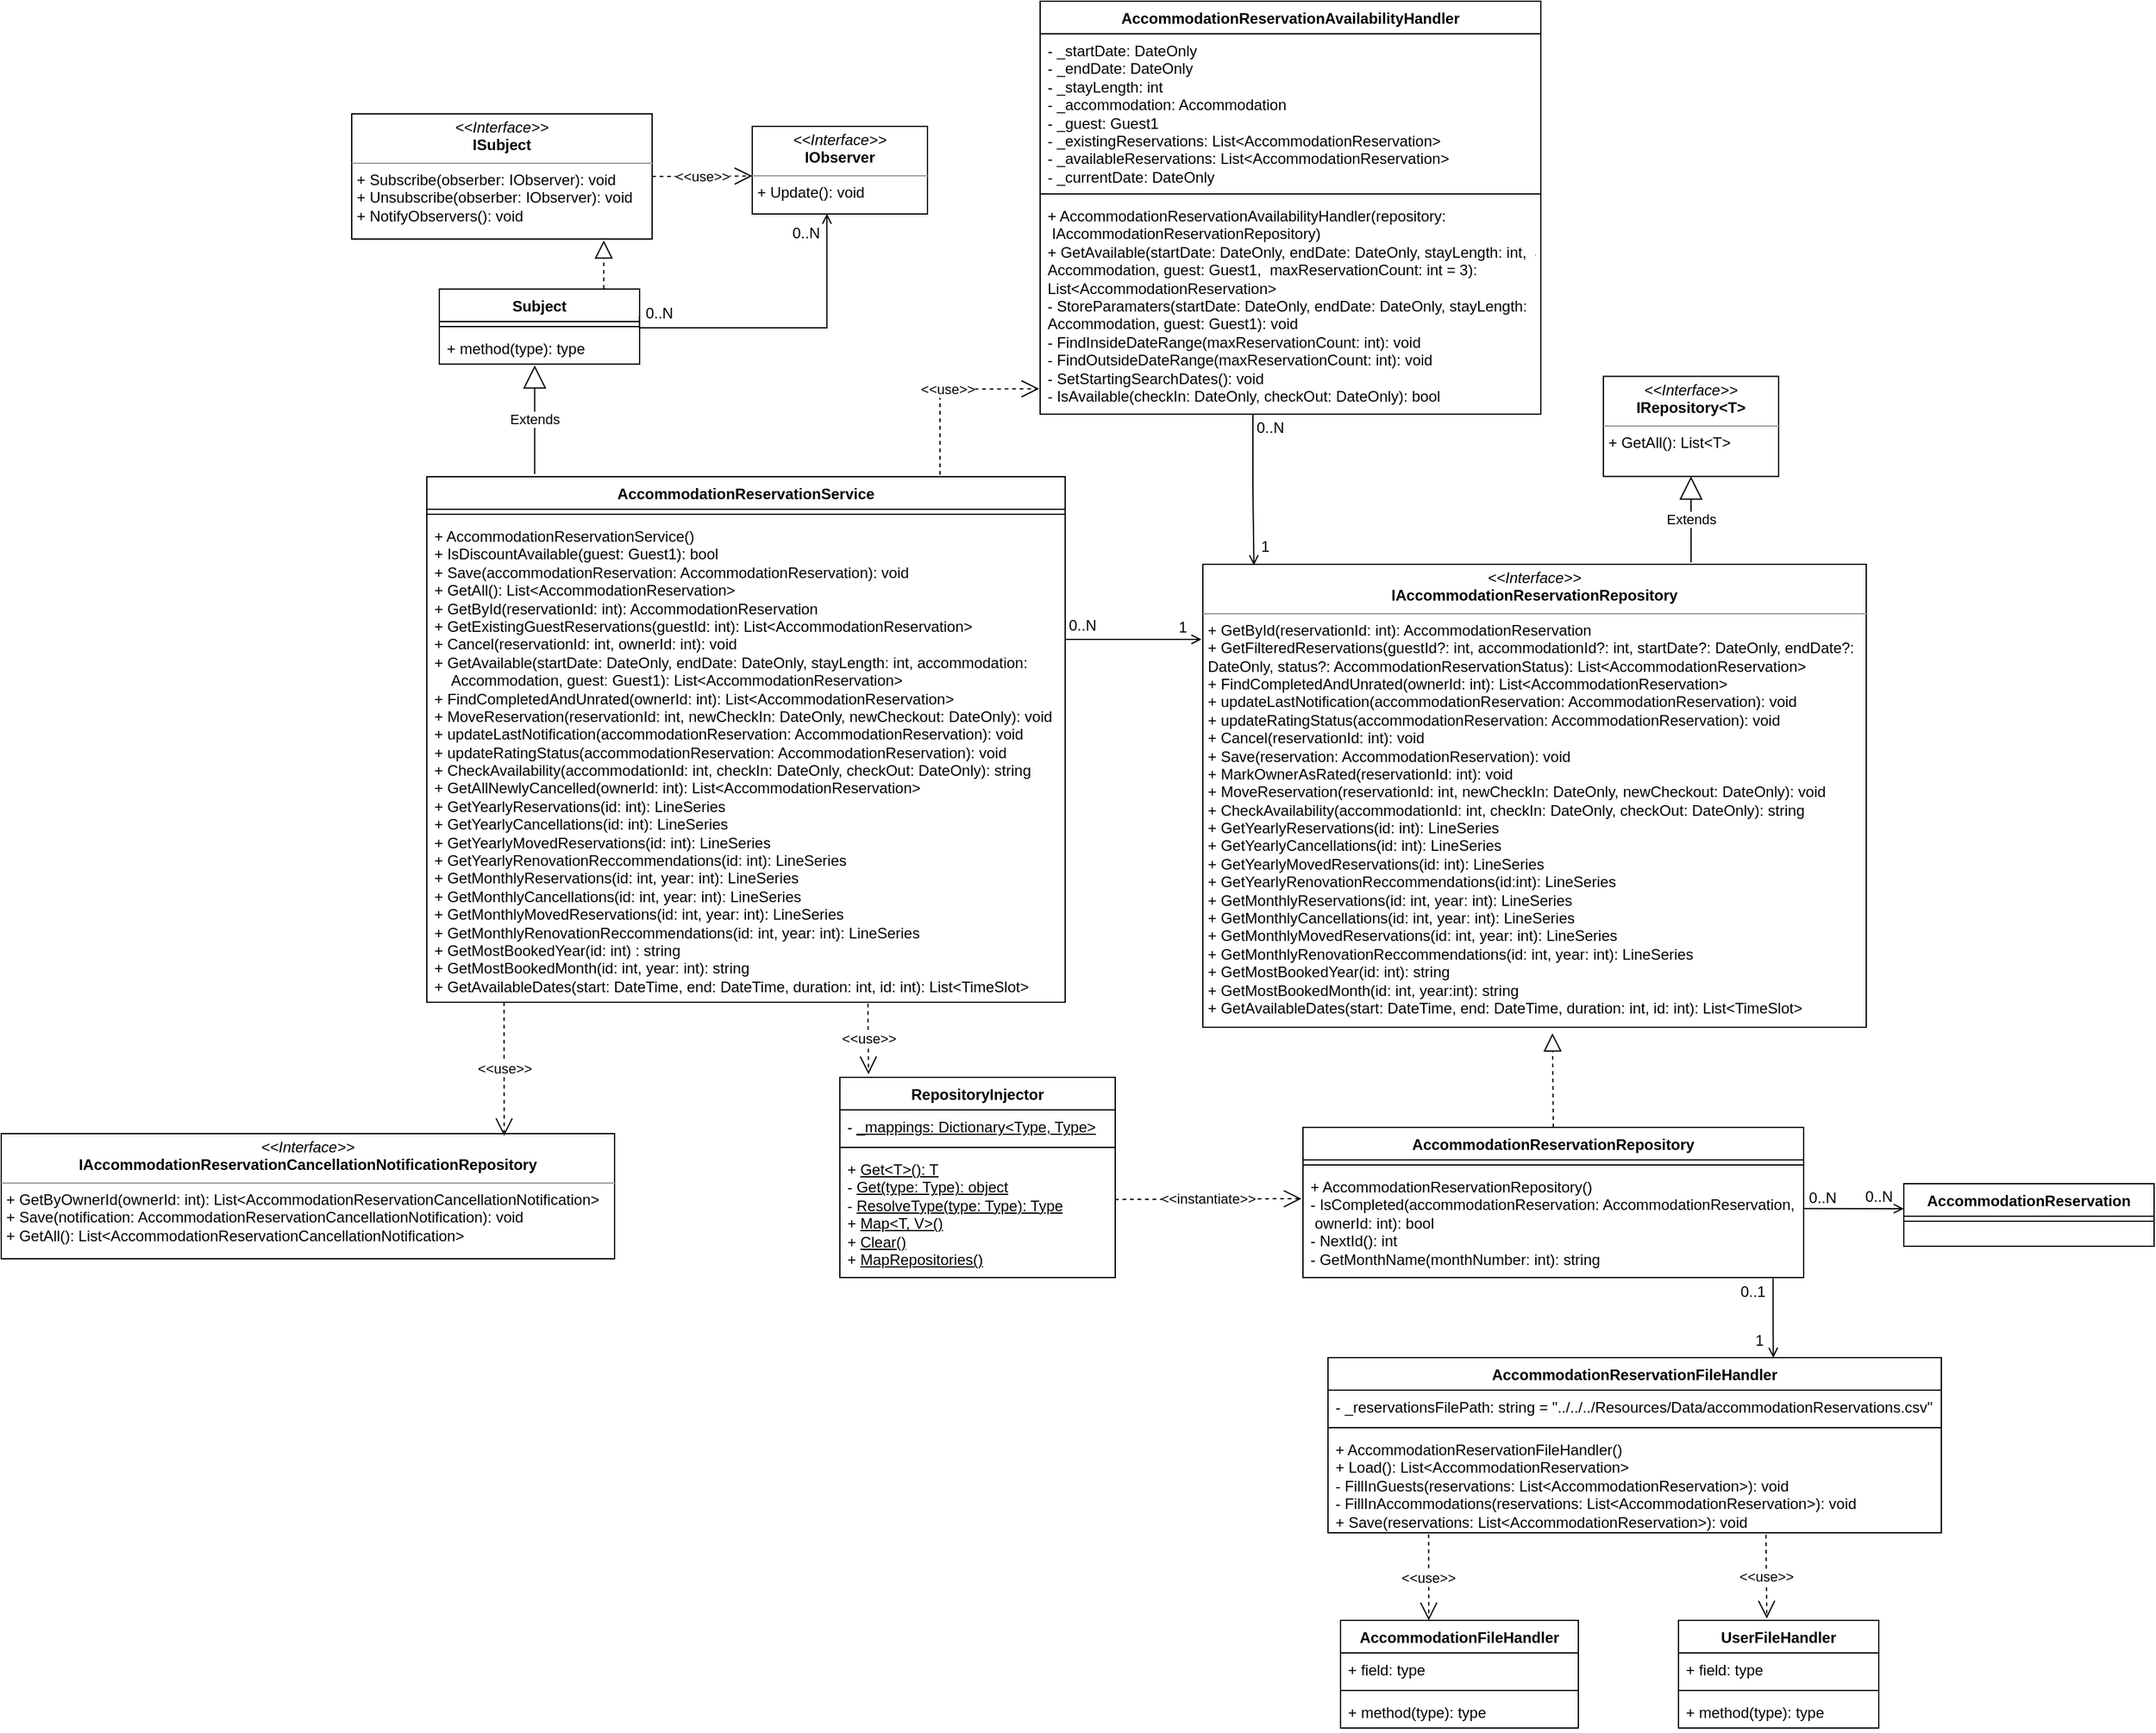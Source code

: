 <mxfile version="21.3.2" type="device">
  <diagram name="Page-1" id="WtjexwbJ-6Zt5-KBFWS_">
    <mxGraphModel dx="2515" dy="2575" grid="1" gridSize="10" guides="1" tooltips="1" connect="1" arrows="1" fold="1" page="1" pageScale="1" pageWidth="850" pageHeight="1100" math="0" shadow="0">
      <root>
        <mxCell id="0" />
        <mxCell id="1" parent="0" />
        <mxCell id="V21uW_wbHTpf_jYfz9tR-4" value="AccommodationReservationFileHandler" style="swimlane;fontStyle=1;align=center;verticalAlign=top;childLayout=stackLayout;horizontal=1;startSize=26;horizontalStack=0;resizeParent=1;resizeParentMax=0;resizeLast=0;collapsible=1;marginBottom=0;whiteSpace=wrap;html=1;" vertex="1" parent="1">
          <mxGeometry x="500" y="244" width="490" height="140" as="geometry" />
        </mxCell>
        <mxCell id="V21uW_wbHTpf_jYfz9tR-5" value="- _reservationsFilePath: string&amp;nbsp;= &quot;../../../Resources/Data/accommodationReservations.csv&quot;" style="text;strokeColor=none;fillColor=none;align=left;verticalAlign=top;spacingLeft=4;spacingRight=4;overflow=hidden;rotatable=0;points=[[0,0.5],[1,0.5]];portConstraint=eastwest;whiteSpace=wrap;html=1;" vertex="1" parent="V21uW_wbHTpf_jYfz9tR-4">
          <mxGeometry y="26" width="490" height="26" as="geometry" />
        </mxCell>
        <mxCell id="V21uW_wbHTpf_jYfz9tR-6" value="" style="line;strokeWidth=1;fillColor=none;align=left;verticalAlign=middle;spacingTop=-1;spacingLeft=3;spacingRight=3;rotatable=0;labelPosition=right;points=[];portConstraint=eastwest;strokeColor=inherit;" vertex="1" parent="V21uW_wbHTpf_jYfz9tR-4">
          <mxGeometry y="52" width="490" height="8" as="geometry" />
        </mxCell>
        <mxCell id="V21uW_wbHTpf_jYfz9tR-7" value="&lt;div&gt;+ AccommodationReservationFileHandler()&lt;/div&gt;&lt;div&gt;+ Load(): List&amp;lt;AccommodationReservation&amp;gt;&lt;/div&gt;&lt;div&gt;- FillInGuests(reservations: List&amp;lt;AccommodationReservation&amp;gt;): void&lt;/div&gt;&lt;div&gt;- FillInAccommodations(reservations: List&amp;lt;AccommodationReservation&amp;gt;): void&lt;/div&gt;&lt;div&gt;+ Save(reservations: List&amp;lt;AccommodationReservation&amp;gt;): void&lt;/div&gt;" style="text;strokeColor=none;fillColor=none;align=left;verticalAlign=top;spacingLeft=4;spacingRight=4;overflow=hidden;rotatable=0;points=[[0,0.5],[1,0.5]];portConstraint=eastwest;whiteSpace=wrap;html=1;" vertex="1" parent="V21uW_wbHTpf_jYfz9tR-4">
          <mxGeometry y="60" width="490" height="80" as="geometry" />
        </mxCell>
        <mxCell id="V21uW_wbHTpf_jYfz9tR-8" value="&lt;p style=&quot;margin:0px;margin-top:4px;text-align:center;&quot;&gt;&lt;i&gt;&amp;lt;&amp;lt;Interface&amp;gt;&amp;gt;&lt;/i&gt;&lt;br&gt;&lt;/p&gt;&lt;div style=&quot;text-align: center;&quot;&gt;&lt;b&gt;IAccommodationReservationCancellationNotificationRepository&lt;/b&gt;&lt;/div&gt;&lt;hr size=&quot;1&quot;&gt;&lt;p style=&quot;margin:0px;margin-left:4px;&quot;&gt;+ GetByOwnerId(ownerId: int): List&amp;lt;AccommodationReservationCancellationNotification&amp;gt;&lt;/p&gt;&lt;p style=&quot;margin:0px;margin-left:4px;&quot;&gt;+ Save(notification: AccommodationReservationCancellationNotification): void&lt;/p&gt;&lt;p style=&quot;margin:0px;margin-left:4px;&quot;&gt;+ GetAll(): List&amp;lt;AccommodationReservationCancellationNotification&amp;gt;&lt;/p&gt;" style="verticalAlign=top;align=left;overflow=fill;fontSize=12;fontFamily=Helvetica;html=1;whiteSpace=wrap;" vertex="1" parent="1">
          <mxGeometry x="-560" y="65" width="490" height="100" as="geometry" />
        </mxCell>
        <mxCell id="V21uW_wbHTpf_jYfz9tR-20" value="&lt;p style=&quot;margin:0px;margin-top:4px;text-align:center;&quot;&gt;&lt;i&gt;&amp;lt;&amp;lt;Interface&amp;gt;&amp;gt;&lt;/i&gt;&lt;br&gt;&lt;b&gt;IAccommodationReservationRepository&lt;/b&gt;&lt;/p&gt;&lt;hr size=&quot;1&quot;&gt;&lt;p style=&quot;margin:0px;margin-left:4px;&quot;&gt;+ GetById(reservationId: int): AccommodationReservation&lt;/p&gt;&lt;p style=&quot;margin:0px;margin-left:4px;&quot;&gt;+ GetFilteredReservations(guestId?: int, accommodationId?: int, &lt;span style=&quot;&quot;&gt; &lt;/span&gt;startDate?: DateOnly,&amp;nbsp;&lt;span style=&quot;background-color: initial;&quot;&gt;endDate?: &lt;span style=&quot;&quot;&gt; &lt;/span&gt;DateOnly, status?: AccommodationReservationStatus): List&amp;lt;AccommodationReservation&amp;gt;&lt;/span&gt;&lt;/p&gt;&lt;p style=&quot;margin:0px;margin-left:4px;&quot;&gt;+ FindCompletedAndUnrated(ownerId: int): List&amp;lt;AccommodationReservation&amp;gt;&lt;/p&gt;&lt;p style=&quot;margin:0px;margin-left:4px;&quot;&gt;+ updateLastNotification(accommodationReservation: AccommodationReservation): void&lt;/p&gt;&lt;p style=&quot;margin:0px;margin-left:4px;&quot;&gt;+ updateRatingStatus(accommodationReservation: AccommodationReservation): void&lt;/p&gt;&lt;p style=&quot;margin:0px;margin-left:4px;&quot;&gt;+ Cancel(reservationId: int): void&lt;/p&gt;&lt;p style=&quot;margin:0px;margin-left:4px;&quot;&gt;+ Save(reservation: AccommodationReservation): void&lt;/p&gt;&lt;p style=&quot;margin:0px;margin-left:4px;&quot;&gt;+ MarkOwnerAsRated(reservationId: int): void&lt;/p&gt;&lt;p style=&quot;margin:0px;margin-left:4px;&quot;&gt;+ MoveReservation(reservationId: int, newCheckIn: DateOnly, newCheckout: DateOnly): void&lt;/p&gt;&lt;p style=&quot;margin:0px;margin-left:4px;&quot;&gt;+ CheckAvailability(accommodationId: int, checkIn: DateOnly, checkOut: DateOnly): string&lt;/p&gt;&lt;p style=&quot;margin:0px;margin-left:4px;&quot;&gt;+ GetYearlyReservations(id: int): LineSeries&lt;/p&gt;&lt;p style=&quot;margin:0px;margin-left:4px;&quot;&gt;+ GetYearlyCancellations(id: int): LineSeries&lt;/p&gt;&lt;p style=&quot;margin:0px;margin-left:4px;&quot;&gt;+ GetYearlyMovedReservations(id: int): LineSeries&lt;/p&gt;&lt;p style=&quot;margin:0px;margin-left:4px;&quot;&gt;+ GetYearlyRenovationReccommendations(id:int): LineSeries&lt;/p&gt;&lt;p style=&quot;margin:0px;margin-left:4px;&quot;&gt;+ GetMonthlyReservations(id: int, year: int): LineSeries&lt;/p&gt;&lt;p style=&quot;margin:0px;margin-left:4px;&quot;&gt;+ GetMonthlyCancellations(id: int, year: int): LineSeries&lt;/p&gt;&lt;p style=&quot;margin:0px;margin-left:4px;&quot;&gt;+ GetMonthlyMovedReservations(id: int, year: int): LineSeries&lt;/p&gt;&lt;p style=&quot;margin:0px;margin-left:4px;&quot;&gt;+ GetMonthlyRenovationReccommendations(id: int, year: int): LineSeries&lt;/p&gt;&lt;p style=&quot;margin:0px;margin-left:4px;&quot;&gt;+ GetMostBookedYear(id: int): string&lt;/p&gt;&lt;p style=&quot;margin:0px;margin-left:4px;&quot;&gt;+ GetMostBookedMonth(id: int, year:int): string&lt;/p&gt;&lt;p style=&quot;margin:0px;margin-left:4px;&quot;&gt;+ GetAvailableDates(start: DateTime, end: DateTime, duration: int, id: int): List&amp;lt;TimeSlot&amp;gt;&lt;/p&gt;&lt;p style=&quot;margin:0px;margin-left:4px;&quot;&gt;&lt;br&gt;&lt;/p&gt;&lt;p style=&quot;margin:0px;margin-left:4px;&quot;&gt;&lt;br&gt;&lt;/p&gt;" style="verticalAlign=top;align=left;overflow=fill;fontSize=12;fontFamily=Helvetica;html=1;whiteSpace=wrap;" vertex="1" parent="1">
          <mxGeometry x="400" y="-390" width="530" height="370" as="geometry" />
        </mxCell>
        <mxCell id="V21uW_wbHTpf_jYfz9tR-21" value="" style="endArrow=block;dashed=1;endFill=0;endSize=12;html=1;rounded=0;entryX=0.527;entryY=1.013;entryDx=0;entryDy=0;entryPerimeter=0;exitX=0.5;exitY=0;exitDx=0;exitDy=0;" edge="1" parent="1" source="V21uW_wbHTpf_jYfz9tR-22" target="V21uW_wbHTpf_jYfz9tR-20">
          <mxGeometry width="160" relative="1" as="geometry">
            <mxPoint x="680" y="-60" as="sourcePoint" />
            <mxPoint x="680" y="-140" as="targetPoint" />
          </mxGeometry>
        </mxCell>
        <mxCell id="V21uW_wbHTpf_jYfz9tR-22" value="AccommodationReservationRepository" style="swimlane;fontStyle=1;align=center;verticalAlign=top;childLayout=stackLayout;horizontal=1;startSize=26;horizontalStack=0;resizeParent=1;resizeParentMax=0;resizeLast=0;collapsible=1;marginBottom=0;whiteSpace=wrap;html=1;" vertex="1" parent="1">
          <mxGeometry x="480" y="60" width="400" height="120" as="geometry" />
        </mxCell>
        <mxCell id="V21uW_wbHTpf_jYfz9tR-23" value="" style="line;strokeWidth=1;fillColor=none;align=left;verticalAlign=middle;spacingTop=-1;spacingLeft=3;spacingRight=3;rotatable=0;labelPosition=right;points=[];portConstraint=eastwest;strokeColor=inherit;" vertex="1" parent="V21uW_wbHTpf_jYfz9tR-22">
          <mxGeometry y="26" width="400" height="8" as="geometry" />
        </mxCell>
        <mxCell id="V21uW_wbHTpf_jYfz9tR-24" value="+ AccommodationReservationRepository()&lt;br&gt;&lt;div&gt;- IsCompleted(accommodationReservation: AccommodationReservation, &lt;span style=&quot;white-space: pre;&quot;&gt; &lt;/span&gt;ownerId: int): bool&lt;/div&gt;&lt;div&gt;- NextId(): int&lt;/div&gt;&lt;div&gt;- GetMonthName(monthNumber: int): string&lt;/div&gt;" style="text;strokeColor=none;fillColor=none;align=left;verticalAlign=top;spacingLeft=4;spacingRight=4;overflow=hidden;rotatable=0;points=[[0,0.5],[1,0.5]];portConstraint=eastwest;whiteSpace=wrap;html=1;" vertex="1" parent="V21uW_wbHTpf_jYfz9tR-22">
          <mxGeometry y="34" width="400" height="86" as="geometry" />
        </mxCell>
        <mxCell id="V21uW_wbHTpf_jYfz9tR-25" value="AccommodationReservation" style="swimlane;fontStyle=1;align=center;verticalAlign=top;childLayout=stackLayout;horizontal=1;startSize=26;horizontalStack=0;resizeParent=1;resizeParentMax=0;resizeLast=0;collapsible=1;marginBottom=0;whiteSpace=wrap;html=1;" vertex="1" parent="1">
          <mxGeometry x="960" y="105" width="200" height="50" as="geometry" />
        </mxCell>
        <mxCell id="V21uW_wbHTpf_jYfz9tR-26" value="" style="line;strokeWidth=1;fillColor=none;align=left;verticalAlign=middle;spacingTop=-1;spacingLeft=3;spacingRight=3;rotatable=0;labelPosition=right;points=[];portConstraint=eastwest;strokeColor=inherit;" vertex="1" parent="V21uW_wbHTpf_jYfz9tR-25">
          <mxGeometry y="26" width="200" height="8" as="geometry" />
        </mxCell>
        <mxCell id="V21uW_wbHTpf_jYfz9tR-27" value="&lt;span style=&quot;background-color: initial;&quot;&gt;&lt;br&gt;&lt;/span&gt;" style="text;strokeColor=none;fillColor=none;align=left;verticalAlign=top;spacingLeft=4;spacingRight=4;overflow=hidden;rotatable=0;points=[[0,0.5],[1,0.5]];portConstraint=eastwest;whiteSpace=wrap;html=1;" vertex="1" parent="V21uW_wbHTpf_jYfz9tR-25">
          <mxGeometry y="34" width="200" height="16" as="geometry" />
        </mxCell>
        <mxCell id="V21uW_wbHTpf_jYfz9tR-28" value="" style="endArrow=open;shadow=0;strokeWidth=1;rounded=0;endFill=1;edgeStyle=elbowEdgeStyle;elbow=vertical;exitX=0.939;exitY=1.009;exitDx=0;exitDy=0;exitPerimeter=0;entryX=0.726;entryY=0.001;entryDx=0;entryDy=0;entryPerimeter=0;" edge="1" parent="1" source="V21uW_wbHTpf_jYfz9tR-24" target="V21uW_wbHTpf_jYfz9tR-4">
          <mxGeometry x="0.5" y="41" relative="1" as="geometry">
            <mxPoint x="810" y="40" as="sourcePoint" />
            <mxPoint x="862" y="50" as="targetPoint" />
            <mxPoint x="-40" y="32" as="offset" />
            <Array as="points" />
          </mxGeometry>
        </mxCell>
        <mxCell id="V21uW_wbHTpf_jYfz9tR-29" value="0..1" style="resizable=0;align=left;verticalAlign=bottom;labelBackgroundColor=none;fontSize=12;" connectable="0" vertex="1" parent="V21uW_wbHTpf_jYfz9tR-28">
          <mxGeometry x="-1" relative="1" as="geometry">
            <mxPoint x="-28" y="19" as="offset" />
          </mxGeometry>
        </mxCell>
        <mxCell id="V21uW_wbHTpf_jYfz9tR-30" value="1" style="resizable=0;align=right;verticalAlign=bottom;labelBackgroundColor=none;fontSize=12;" connectable="0" vertex="1" parent="V21uW_wbHTpf_jYfz9tR-28">
          <mxGeometry x="1" relative="1" as="geometry">
            <mxPoint x="-6" y="-5" as="offset" />
          </mxGeometry>
        </mxCell>
        <mxCell id="V21uW_wbHTpf_jYfz9tR-31" value="" style="endArrow=open;shadow=0;strokeWidth=1;rounded=0;endFill=1;edgeStyle=elbowEdgeStyle;elbow=vertical;entryX=0;entryY=0.4;entryDx=0;entryDy=0;entryPerimeter=0;exitX=1.001;exitY=0.359;exitDx=0;exitDy=0;exitPerimeter=0;" edge="1" parent="1" source="V21uW_wbHTpf_jYfz9tR-24" target="V21uW_wbHTpf_jYfz9tR-25">
          <mxGeometry x="0.5" y="41" relative="1" as="geometry">
            <mxPoint x="910" y="-60" as="sourcePoint" />
            <mxPoint x="910" as="targetPoint" />
            <mxPoint x="-40" y="32" as="offset" />
            <Array as="points">
              <mxPoint x="930" y="125" />
              <mxPoint x="956" y="-40" />
              <mxPoint x="894" y="-145.29" />
            </Array>
          </mxGeometry>
        </mxCell>
        <mxCell id="V21uW_wbHTpf_jYfz9tR-32" value="0..N" style="resizable=0;align=left;verticalAlign=bottom;labelBackgroundColor=none;fontSize=12;" connectable="0" vertex="1" parent="V21uW_wbHTpf_jYfz9tR-31">
          <mxGeometry x="-1" relative="1" as="geometry">
            <mxPoint x="2" as="offset" />
          </mxGeometry>
        </mxCell>
        <mxCell id="V21uW_wbHTpf_jYfz9tR-33" value="0..N" style="resizable=0;align=right;verticalAlign=bottom;labelBackgroundColor=none;fontSize=12;" connectable="0" vertex="1" parent="V21uW_wbHTpf_jYfz9tR-31">
          <mxGeometry x="1" relative="1" as="geometry">
            <mxPoint x="-7" y="-1" as="offset" />
          </mxGeometry>
        </mxCell>
        <mxCell id="V21uW_wbHTpf_jYfz9tR-34" value="&lt;p style=&quot;margin:0px;margin-top:4px;text-align:center;&quot;&gt;&lt;i&gt;&amp;lt;&amp;lt;Interface&amp;gt;&amp;gt;&lt;/i&gt;&lt;br&gt;&lt;b&gt;IRepository&amp;lt;T&amp;gt;&lt;/b&gt;&lt;/p&gt;&lt;hr size=&quot;1&quot;&gt;&lt;p style=&quot;margin:0px;margin-left:4px;&quot;&gt;+ GetAll(): List&amp;lt;T&amp;gt;&lt;br&gt;&lt;/p&gt;" style="verticalAlign=top;align=left;overflow=fill;fontSize=12;fontFamily=Helvetica;html=1;whiteSpace=wrap;" vertex="1" parent="1">
          <mxGeometry x="720" y="-540.23" width="140" height="80" as="geometry" />
        </mxCell>
        <mxCell id="V21uW_wbHTpf_jYfz9tR-35" value="Extends" style="endArrow=block;endSize=16;endFill=0;html=1;rounded=0;entryX=0.5;entryY=1;entryDx=0;entryDy=0;exitX=0.736;exitY=-0.004;exitDx=0;exitDy=0;exitPerimeter=0;" edge="1" parent="1" source="V21uW_wbHTpf_jYfz9tR-20" target="V21uW_wbHTpf_jYfz9tR-34">
          <mxGeometry width="160" relative="1" as="geometry">
            <mxPoint x="790" y="-410" as="sourcePoint" />
            <mxPoint x="789.77" y="-480.23" as="targetPoint" />
          </mxGeometry>
        </mxCell>
        <mxCell id="V21uW_wbHTpf_jYfz9tR-36" value="&lt;p style=&quot;margin:0px;margin-top:4px;text-align:center;&quot;&gt;&lt;i&gt;&amp;lt;&amp;lt;Interface&amp;gt;&amp;gt;&lt;/i&gt;&lt;br&gt;&lt;b&gt;IObserver&lt;/b&gt;&lt;/p&gt;&lt;hr size=&quot;1&quot;&gt;&lt;p style=&quot;margin:0px;margin-left:4px;&quot;&gt;+ Update(): void&lt;br&gt;&lt;/p&gt;" style="verticalAlign=top;align=left;overflow=fill;fontSize=12;fontFamily=Helvetica;html=1;whiteSpace=wrap;" vertex="1" parent="1">
          <mxGeometry x="40" y="-740" width="140" height="70" as="geometry" />
        </mxCell>
        <mxCell id="V21uW_wbHTpf_jYfz9tR-37" value="&lt;p style=&quot;margin:0px;margin-top:4px;text-align:center;&quot;&gt;&lt;i&gt;&amp;lt;&amp;lt;Interface&amp;gt;&amp;gt;&lt;/i&gt;&lt;br&gt;&lt;b&gt;ISubject&lt;/b&gt;&lt;/p&gt;&lt;hr size=&quot;1&quot;&gt;&lt;p style=&quot;margin:0px;margin-left:4px;&quot;&gt;+ Subscribe(obserber: IObserver): void&lt;br&gt;&lt;/p&gt;&lt;p style=&quot;margin:0px;margin-left:4px;&quot;&gt;+ Unsubscribe(obserber: IObserver): void&lt;br&gt;&lt;/p&gt;&lt;p style=&quot;margin:0px;margin-left:4px;&quot;&gt;+ NotifyObservers(): void&lt;/p&gt;" style="verticalAlign=top;align=left;overflow=fill;fontSize=12;fontFamily=Helvetica;html=1;whiteSpace=wrap;" vertex="1" parent="1">
          <mxGeometry x="-280" y="-750" width="240" height="100" as="geometry" />
        </mxCell>
        <mxCell id="V21uW_wbHTpf_jYfz9tR-38" value="&amp;lt;&amp;lt;use&amp;gt;&amp;gt;" style="endArrow=open;endSize=12;dashed=1;html=1;rounded=0;entryX=0;entryY=0.566;entryDx=0;entryDy=0;entryPerimeter=0;exitX=1;exitY=0.5;exitDx=0;exitDy=0;" edge="1" parent="1" source="V21uW_wbHTpf_jYfz9tR-37" target="V21uW_wbHTpf_jYfz9tR-36">
          <mxGeometry width="160" relative="1" as="geometry">
            <mxPoint x="-90" y="-700.42" as="sourcePoint" />
            <mxPoint x="30" y="-700.42" as="targetPoint" />
            <Array as="points">
              <mxPoint y="-700" />
            </Array>
          </mxGeometry>
        </mxCell>
        <mxCell id="V21uW_wbHTpf_jYfz9tR-39" value="Subject" style="swimlane;fontStyle=1;align=center;verticalAlign=top;childLayout=stackLayout;horizontal=1;startSize=26;horizontalStack=0;resizeParent=1;resizeParentMax=0;resizeLast=0;collapsible=1;marginBottom=0;whiteSpace=wrap;html=1;" vertex="1" parent="1">
          <mxGeometry x="-210" y="-610" width="160" height="60" as="geometry" />
        </mxCell>
        <mxCell id="V21uW_wbHTpf_jYfz9tR-40" value="" style="line;strokeWidth=1;fillColor=none;align=left;verticalAlign=middle;spacingTop=-1;spacingLeft=3;spacingRight=3;rotatable=0;labelPosition=right;points=[];portConstraint=eastwest;strokeColor=inherit;" vertex="1" parent="V21uW_wbHTpf_jYfz9tR-39">
          <mxGeometry y="26" width="160" height="8" as="geometry" />
        </mxCell>
        <mxCell id="V21uW_wbHTpf_jYfz9tR-41" value="+ method(type): type" style="text;strokeColor=none;fillColor=none;align=left;verticalAlign=top;spacingLeft=4;spacingRight=4;overflow=hidden;rotatable=0;points=[[0,0.5],[1,0.5]];portConstraint=eastwest;whiteSpace=wrap;html=1;" vertex="1" parent="V21uW_wbHTpf_jYfz9tR-39">
          <mxGeometry y="34" width="160" height="26" as="geometry" />
        </mxCell>
        <mxCell id="V21uW_wbHTpf_jYfz9tR-42" value="" style="endArrow=open;shadow=0;strokeWidth=1;rounded=0;endFill=1;edgeStyle=elbowEdgeStyle;elbow=vertical;exitX=0.999;exitY=0.364;exitDx=0;exitDy=0;exitPerimeter=0;entryX=0.426;entryY=0.996;entryDx=0;entryDy=0;entryPerimeter=0;" edge="1" parent="1" source="V21uW_wbHTpf_jYfz9tR-39" target="V21uW_wbHTpf_jYfz9tR-36">
          <mxGeometry x="0.5" y="41" relative="1" as="geometry">
            <mxPoint x="-46.16" y="-578.36" as="sourcePoint" />
            <mxPoint x="100" y="-660" as="targetPoint" />
            <mxPoint x="-40" y="32" as="offset" />
            <Array as="points">
              <mxPoint x="90" y="-579" />
              <mxPoint x="70" y="-604" />
            </Array>
          </mxGeometry>
        </mxCell>
        <mxCell id="V21uW_wbHTpf_jYfz9tR-43" value="0..N" style="resizable=0;align=left;verticalAlign=bottom;labelBackgroundColor=none;fontSize=12;" connectable="0" vertex="1" parent="V21uW_wbHTpf_jYfz9tR-42">
          <mxGeometry x="-1" relative="1" as="geometry">
            <mxPoint x="3" y="6" as="offset" />
          </mxGeometry>
        </mxCell>
        <mxCell id="V21uW_wbHTpf_jYfz9tR-44" value="0..N" style="resizable=0;align=right;verticalAlign=bottom;labelBackgroundColor=none;fontSize=12;" connectable="0" vertex="1" parent="V21uW_wbHTpf_jYfz9tR-42">
          <mxGeometry x="1" relative="1" as="geometry">
            <mxPoint x="-4" y="24" as="offset" />
          </mxGeometry>
        </mxCell>
        <mxCell id="V21uW_wbHTpf_jYfz9tR-45" value="" style="endArrow=block;dashed=1;endFill=0;endSize=12;html=1;rounded=0;entryX=0.839;entryY=1.011;entryDx=0;entryDy=0;entryPerimeter=0;exitX=0.821;exitY=-0.005;exitDx=0;exitDy=0;exitPerimeter=0;" edge="1" parent="1" source="V21uW_wbHTpf_jYfz9tR-39" target="V21uW_wbHTpf_jYfz9tR-37">
          <mxGeometry width="160" relative="1" as="geometry">
            <mxPoint x="-80" y="-620" as="sourcePoint" />
            <mxPoint x="-80" y="-640" as="targetPoint" />
          </mxGeometry>
        </mxCell>
        <mxCell id="V21uW_wbHTpf_jYfz9tR-46" value="AccommodationReservationService  " style="swimlane;fontStyle=1;align=center;verticalAlign=top;childLayout=stackLayout;horizontal=1;startSize=26;horizontalStack=0;resizeParent=1;resizeParentMax=0;resizeLast=0;collapsible=1;marginBottom=0;whiteSpace=wrap;html=1;" vertex="1" parent="1">
          <mxGeometry x="-220" y="-460" width="510" height="420" as="geometry" />
        </mxCell>
        <mxCell id="V21uW_wbHTpf_jYfz9tR-47" value="" style="line;strokeWidth=1;fillColor=none;align=left;verticalAlign=middle;spacingTop=-1;spacingLeft=3;spacingRight=3;rotatable=0;labelPosition=right;points=[];portConstraint=eastwest;strokeColor=inherit;" vertex="1" parent="V21uW_wbHTpf_jYfz9tR-46">
          <mxGeometry y="26" width="510" height="8" as="geometry" />
        </mxCell>
        <mxCell id="V21uW_wbHTpf_jYfz9tR-48" value="&lt;div&gt;+ AccommodationReservationService()&lt;br&gt;&lt;/div&gt;&lt;div&gt;+ IsDiscountAvailable(guest: Guest1): bool&lt;/div&gt;&lt;div&gt;+ Save(accommodationReservation: AccommodationReservation): void&lt;/div&gt;&lt;div&gt;+ GetAll(): List&amp;lt;AccommodationReservation&amp;gt;&lt;/div&gt;&lt;div&gt;+ GetById(reservationId: int): AccommodationReservation&lt;/div&gt;&lt;div&gt;+ GetExistingGuestReservations(guestId: int): List&amp;lt;AccommodationReservation&amp;gt;&lt;/div&gt;&lt;div&gt;+ Cancel(reservationId: int, ownerId: int): void&lt;/div&gt;&lt;div&gt;+ GetAvailable(startDate: DateOnly, endDate: DateOnly, stayLength: int, accommodation: &lt;span style=&quot;&quot;&gt;&lt;span style=&quot;white-space: pre;&quot;&gt;&amp;nbsp;&amp;nbsp;&amp;nbsp;&amp;nbsp;&lt;/span&gt;&lt;/span&gt;Accommodation, guest: Guest1): List&amp;lt;AccommodationReservation&amp;gt;&lt;/div&gt;&lt;div&gt;+ FindCompletedAndUnrated(ownerId: int): List&amp;lt;AccommodationReservation&amp;gt;&lt;/div&gt;&lt;div&gt;+ MoveReservation(reservationId: int, newCheckIn: DateOnly, newCheckout: DateOnly): void&lt;/div&gt;&lt;div&gt;+ updateLastNotification(accommodationReservation: AccommodationReservation): void&lt;/div&gt;&lt;div&gt;+ updateRatingStatus(accommodationReservation: AccommodationReservation): void&lt;/div&gt;&lt;div&gt;+ CheckAvailability(accommodationId: int, checkIn: DateOnly, checkOut: DateOnly): string&lt;/div&gt;&lt;div&gt;+ GetAllNewlyCancelled(ownerId: int): List&amp;lt;AccommodationReservation&amp;gt;&lt;/div&gt;&lt;div&gt;+ GetYearlyReservations(id: int): LineSeries&lt;/div&gt;&lt;div&gt;+ GetYearlyCancellations(id: int): LineSeries&lt;/div&gt;&lt;div&gt;+ GetYearlyMovedReservations(id: int): LineSeries&lt;/div&gt;&lt;div&gt;+ GetYearlyRenovationReccommendations(id: int): LineSeries&lt;/div&gt;&lt;div&gt;+ GetMonthlyReservations(id: int, year: int): LineSeries&lt;/div&gt;&lt;div&gt;+ GetMonthlyCancellations(id: int, year: int): LineSeries&lt;/div&gt;&lt;div&gt;+ GetMonthlyMovedReservations(id: int, year: int): LineSeries&lt;/div&gt;&lt;div&gt;+ GetMonthlyRenovationReccommendations(id: int, year: int): LineSeries&lt;/div&gt;&lt;div&gt;+ GetMostBookedYear(id: int) : string&lt;/div&gt;&lt;div&gt;+ GetMostBookedMonth(id: int, year: int): string&lt;/div&gt;&lt;div&gt;+ GetAvailableDates(start: DateTime, end: DateTime, duration: int, id: int): List&amp;lt;TimeSlot&amp;gt;&lt;/div&gt;&lt;div&gt;&lt;br&gt;&lt;/div&gt;" style="text;strokeColor=none;fillColor=none;align=left;verticalAlign=top;spacingLeft=4;spacingRight=4;overflow=hidden;rotatable=0;points=[[0,0.5],[1,0.5]];portConstraint=eastwest;whiteSpace=wrap;html=1;" vertex="1" parent="V21uW_wbHTpf_jYfz9tR-46">
          <mxGeometry y="34" width="510" height="386" as="geometry" />
        </mxCell>
        <mxCell id="V21uW_wbHTpf_jYfz9tR-49" value="Extends" style="endArrow=block;endSize=16;endFill=0;html=1;rounded=0;entryX=0.47;entryY=1.038;entryDx=0;entryDy=0;entryPerimeter=0;exitX=0.169;exitY=-0.005;exitDx=0;exitDy=0;exitPerimeter=0;" edge="1" parent="1" source="V21uW_wbHTpf_jYfz9tR-46">
          <mxGeometry width="160" relative="1" as="geometry">
            <mxPoint x="-133.69" y="-491.56" as="sourcePoint" />
            <mxPoint x="-133.8" y="-549.012" as="targetPoint" />
          </mxGeometry>
        </mxCell>
        <mxCell id="V21uW_wbHTpf_jYfz9tR-50" value="" style="endArrow=open;shadow=0;strokeWidth=1;rounded=0;endFill=1;edgeStyle=elbowEdgeStyle;elbow=vertical;exitX=1;exitY=0.245;exitDx=0;exitDy=0;exitPerimeter=0;entryX=-0.002;entryY=0.163;entryDx=0;entryDy=0;entryPerimeter=0;" edge="1" parent="1" source="V21uW_wbHTpf_jYfz9tR-48" target="V21uW_wbHTpf_jYfz9tR-20">
          <mxGeometry x="0.5" y="41" relative="1" as="geometry">
            <mxPoint x="300" y="-330" as="sourcePoint" />
            <mxPoint x="390" y="-330" as="targetPoint" />
            <mxPoint x="-40" y="32" as="offset" />
            <Array as="points">
              <mxPoint x="350" y="-330" />
            </Array>
          </mxGeometry>
        </mxCell>
        <mxCell id="V21uW_wbHTpf_jYfz9tR-51" value="0..N" style="resizable=0;align=left;verticalAlign=bottom;labelBackgroundColor=none;fontSize=12;" connectable="0" vertex="1" parent="V21uW_wbHTpf_jYfz9tR-50">
          <mxGeometry x="-1" relative="1" as="geometry">
            <mxPoint x="1" y="-1" as="offset" />
          </mxGeometry>
        </mxCell>
        <mxCell id="V21uW_wbHTpf_jYfz9tR-52" value="1" style="resizable=0;align=right;verticalAlign=bottom;labelBackgroundColor=none;fontSize=12;" connectable="0" vertex="1" parent="V21uW_wbHTpf_jYfz9tR-50">
          <mxGeometry x="1" relative="1" as="geometry">
            <mxPoint x="-10" y="-1" as="offset" />
          </mxGeometry>
        </mxCell>
        <mxCell id="V21uW_wbHTpf_jYfz9tR-53" value="RepositoryInjector " style="swimlane;fontStyle=1;align=center;verticalAlign=top;childLayout=stackLayout;horizontal=1;startSize=26;horizontalStack=0;resizeParent=1;resizeParentMax=0;resizeLast=0;collapsible=1;marginBottom=0;whiteSpace=wrap;html=1;" vertex="1" parent="1">
          <mxGeometry x="110" y="20" width="220" height="160" as="geometry" />
        </mxCell>
        <mxCell id="V21uW_wbHTpf_jYfz9tR-54" value="- &lt;u&gt;_mappings: Dictionary&amp;lt;Type, Type&amp;gt;&lt;/u&gt;" style="text;strokeColor=none;fillColor=none;align=left;verticalAlign=top;spacingLeft=4;spacingRight=4;overflow=hidden;rotatable=0;points=[[0,0.5],[1,0.5]];portConstraint=eastwest;whiteSpace=wrap;html=1;" vertex="1" parent="V21uW_wbHTpf_jYfz9tR-53">
          <mxGeometry y="26" width="220" height="26" as="geometry" />
        </mxCell>
        <mxCell id="V21uW_wbHTpf_jYfz9tR-55" value="" style="line;strokeWidth=1;fillColor=none;align=left;verticalAlign=middle;spacingTop=-1;spacingLeft=3;spacingRight=3;rotatable=0;labelPosition=right;points=[];portConstraint=eastwest;strokeColor=inherit;" vertex="1" parent="V21uW_wbHTpf_jYfz9tR-53">
          <mxGeometry y="52" width="220" height="8" as="geometry" />
        </mxCell>
        <mxCell id="V21uW_wbHTpf_jYfz9tR-56" value="&lt;div&gt;+ &lt;u&gt;Get&amp;lt;T&amp;gt;(): T&lt;/u&gt;&lt;/div&gt;&lt;div&gt;- &lt;u&gt;Get(type: Type): object&lt;/u&gt;&lt;/div&gt;&lt;div&gt;- &lt;u&gt;ResolveType(type: Type): Type&lt;/u&gt;&lt;/div&gt;&lt;div&gt;+ &lt;u&gt;Map&amp;lt;T, V&amp;gt;()&lt;/u&gt;&lt;/div&gt;&lt;div&gt;+ &lt;u&gt;Clear()&lt;/u&gt;&lt;/div&gt;&lt;div&gt;+ &lt;u&gt;MapRepositories()&lt;/u&gt;&lt;/div&gt;" style="text;strokeColor=none;fillColor=none;align=left;verticalAlign=top;spacingLeft=4;spacingRight=4;overflow=hidden;rotatable=0;points=[[0,0.5],[1,0.5]];portConstraint=eastwest;whiteSpace=wrap;html=1;" vertex="1" parent="V21uW_wbHTpf_jYfz9tR-53">
          <mxGeometry y="60" width="220" height="100" as="geometry" />
        </mxCell>
        <mxCell id="V21uW_wbHTpf_jYfz9tR-57" value="&amp;lt;&amp;lt;use&amp;gt;&amp;gt;" style="endArrow=open;endSize=12;dashed=1;html=1;rounded=0;exitX=0.691;exitY=1.003;exitDx=0;exitDy=0;exitPerimeter=0;entryX=0.104;entryY=-0.016;entryDx=0;entryDy=0;entryPerimeter=0;" edge="1" parent="1" source="V21uW_wbHTpf_jYfz9tR-48" target="V21uW_wbHTpf_jYfz9tR-53">
          <mxGeometry width="160" relative="1" as="geometry">
            <mxPoint y="-80" as="sourcePoint" />
            <mxPoint x="90" as="targetPoint" />
            <Array as="points" />
          </mxGeometry>
        </mxCell>
        <mxCell id="V21uW_wbHTpf_jYfz9tR-58" value="&amp;lt;&amp;lt;instantiate&amp;gt;&amp;gt;" style="endArrow=open;endSize=12;dashed=1;html=1;rounded=0;entryX=-0.003;entryY=0.267;entryDx=0;entryDy=0;entryPerimeter=0;exitX=0.999;exitY=0.376;exitDx=0;exitDy=0;exitPerimeter=0;" edge="1" parent="1" source="V21uW_wbHTpf_jYfz9tR-56" target="V21uW_wbHTpf_jYfz9tR-24">
          <mxGeometry width="160" relative="1" as="geometry">
            <mxPoint x="380" y="-47" as="sourcePoint" />
            <mxPoint x="465" y="-47.29" as="targetPoint" />
          </mxGeometry>
        </mxCell>
        <mxCell id="V21uW_wbHTpf_jYfz9tR-59" value="&amp;lt;&amp;lt;use&amp;gt;&amp;gt;" style="endArrow=open;endSize=12;dashed=1;html=1;rounded=0;exitX=0.121;exitY=1;exitDx=0;exitDy=0;exitPerimeter=0;entryX=0.82;entryY=0.018;entryDx=0;entryDy=0;entryPerimeter=0;" edge="1" parent="1" source="V21uW_wbHTpf_jYfz9tR-48" target="V21uW_wbHTpf_jYfz9tR-8">
          <mxGeometry width="160" relative="1" as="geometry">
            <mxPoint x="-130" y="-170" as="sourcePoint" />
            <mxPoint x="-130" y="-80" as="targetPoint" />
            <Array as="points" />
          </mxGeometry>
        </mxCell>
        <mxCell id="V21uW_wbHTpf_jYfz9tR-60" value="AccommodationFileHandler" style="swimlane;fontStyle=1;align=center;verticalAlign=top;childLayout=stackLayout;horizontal=1;startSize=26;horizontalStack=0;resizeParent=1;resizeParentMax=0;resizeLast=0;collapsible=1;marginBottom=0;whiteSpace=wrap;html=1;" vertex="1" parent="1">
          <mxGeometry x="510" y="454" width="190" height="86" as="geometry" />
        </mxCell>
        <mxCell id="V21uW_wbHTpf_jYfz9tR-61" value="+ field: type" style="text;strokeColor=none;fillColor=none;align=left;verticalAlign=top;spacingLeft=4;spacingRight=4;overflow=hidden;rotatable=0;points=[[0,0.5],[1,0.5]];portConstraint=eastwest;whiteSpace=wrap;html=1;" vertex="1" parent="V21uW_wbHTpf_jYfz9tR-60">
          <mxGeometry y="26" width="190" height="26" as="geometry" />
        </mxCell>
        <mxCell id="V21uW_wbHTpf_jYfz9tR-62" value="" style="line;strokeWidth=1;fillColor=none;align=left;verticalAlign=middle;spacingTop=-1;spacingLeft=3;spacingRight=3;rotatable=0;labelPosition=right;points=[];portConstraint=eastwest;strokeColor=inherit;" vertex="1" parent="V21uW_wbHTpf_jYfz9tR-60">
          <mxGeometry y="52" width="190" height="8" as="geometry" />
        </mxCell>
        <mxCell id="V21uW_wbHTpf_jYfz9tR-63" value="+ method(type): type" style="text;strokeColor=none;fillColor=none;align=left;verticalAlign=top;spacingLeft=4;spacingRight=4;overflow=hidden;rotatable=0;points=[[0,0.5],[1,0.5]];portConstraint=eastwest;whiteSpace=wrap;html=1;" vertex="1" parent="V21uW_wbHTpf_jYfz9tR-60">
          <mxGeometry y="60" width="190" height="26" as="geometry" />
        </mxCell>
        <mxCell id="V21uW_wbHTpf_jYfz9tR-64" value="UserFileHandler" style="swimlane;fontStyle=1;align=center;verticalAlign=top;childLayout=stackLayout;horizontal=1;startSize=26;horizontalStack=0;resizeParent=1;resizeParentMax=0;resizeLast=0;collapsible=1;marginBottom=0;whiteSpace=wrap;html=1;" vertex="1" parent="1">
          <mxGeometry x="780" y="454" width="160" height="86" as="geometry" />
        </mxCell>
        <mxCell id="V21uW_wbHTpf_jYfz9tR-65" value="+ field: type" style="text;strokeColor=none;fillColor=none;align=left;verticalAlign=top;spacingLeft=4;spacingRight=4;overflow=hidden;rotatable=0;points=[[0,0.5],[1,0.5]];portConstraint=eastwest;whiteSpace=wrap;html=1;" vertex="1" parent="V21uW_wbHTpf_jYfz9tR-64">
          <mxGeometry y="26" width="160" height="26" as="geometry" />
        </mxCell>
        <mxCell id="V21uW_wbHTpf_jYfz9tR-66" value="" style="line;strokeWidth=1;fillColor=none;align=left;verticalAlign=middle;spacingTop=-1;spacingLeft=3;spacingRight=3;rotatable=0;labelPosition=right;points=[];portConstraint=eastwest;strokeColor=inherit;" vertex="1" parent="V21uW_wbHTpf_jYfz9tR-64">
          <mxGeometry y="52" width="160" height="8" as="geometry" />
        </mxCell>
        <mxCell id="V21uW_wbHTpf_jYfz9tR-67" value="+ method(type): type" style="text;strokeColor=none;fillColor=none;align=left;verticalAlign=top;spacingLeft=4;spacingRight=4;overflow=hidden;rotatable=0;points=[[0,0.5],[1,0.5]];portConstraint=eastwest;whiteSpace=wrap;html=1;" vertex="1" parent="V21uW_wbHTpf_jYfz9tR-64">
          <mxGeometry y="60" width="160" height="26" as="geometry" />
        </mxCell>
        <mxCell id="V21uW_wbHTpf_jYfz9tR-68" value="&amp;lt;&amp;lt;use&amp;gt;&amp;gt;" style="endArrow=open;endSize=12;dashed=1;html=1;rounded=0;exitX=0.164;exitY=1.016;exitDx=0;exitDy=0;exitPerimeter=0;entryX=0.371;entryY=-0.001;entryDx=0;entryDy=0;entryPerimeter=0;" edge="1" parent="1" source="V21uW_wbHTpf_jYfz9tR-7" target="V21uW_wbHTpf_jYfz9tR-60">
          <mxGeometry width="160" relative="1" as="geometry">
            <mxPoint x="580" y="210" as="sourcePoint" />
            <mxPoint x="580" y="270" as="targetPoint" />
            <Array as="points" />
          </mxGeometry>
        </mxCell>
        <mxCell id="V21uW_wbHTpf_jYfz9tR-69" value="&amp;lt;&amp;lt;use&amp;gt;&amp;gt;" style="endArrow=open;endSize=12;dashed=1;html=1;rounded=0;exitX=0.714;exitY=1.02;exitDx=0;exitDy=0;exitPerimeter=0;entryX=0.441;entryY=-0.018;entryDx=0;entryDy=0;entryPerimeter=0;" edge="1" parent="1" source="V21uW_wbHTpf_jYfz9tR-7" target="V21uW_wbHTpf_jYfz9tR-64">
          <mxGeometry width="160" relative="1" as="geometry">
            <mxPoint x="850" y="220" as="sourcePoint" />
            <mxPoint x="850" y="270" as="targetPoint" />
            <Array as="points" />
          </mxGeometry>
        </mxCell>
        <mxCell id="V21uW_wbHTpf_jYfz9tR-70" value="AccommodationReservationAvailabilityHandler" style="swimlane;fontStyle=1;align=center;verticalAlign=top;childLayout=stackLayout;horizontal=1;startSize=26;horizontalStack=0;resizeParent=1;resizeParentMax=0;resizeLast=0;collapsible=1;marginBottom=0;whiteSpace=wrap;html=1;" vertex="1" parent="1">
          <mxGeometry x="270" y="-840" width="400" height="330" as="geometry" />
        </mxCell>
        <mxCell id="V21uW_wbHTpf_jYfz9tR-71" value="&lt;div&gt;- _startDate: DateOnly&lt;/div&gt;&lt;div&gt;- _endDate: DateOnly&lt;/div&gt;&lt;div&gt;- _stayLength: int&lt;/div&gt;&lt;div&gt;- _accommodation: Accommodation&lt;/div&gt;&lt;div&gt;- _guest: Guest1&lt;/div&gt;&lt;div&gt;- _existingReservations: List&amp;lt;AccommodationReservation&amp;gt;&lt;/div&gt;&lt;div&gt;- _availableReservations: List&amp;lt;AccommodationReservation&amp;gt;&lt;/div&gt;&lt;div&gt;- _currentDate: DateOnly&lt;/div&gt;" style="text;strokeColor=none;fillColor=none;align=left;verticalAlign=top;spacingLeft=4;spacingRight=4;overflow=hidden;rotatable=0;points=[[0,0.5],[1,0.5]];portConstraint=eastwest;whiteSpace=wrap;html=1;" vertex="1" parent="V21uW_wbHTpf_jYfz9tR-70">
          <mxGeometry y="26" width="400" height="124" as="geometry" />
        </mxCell>
        <mxCell id="V21uW_wbHTpf_jYfz9tR-72" value="" style="line;strokeWidth=1;fillColor=none;align=left;verticalAlign=middle;spacingTop=-1;spacingLeft=3;spacingRight=3;rotatable=0;labelPosition=right;points=[];portConstraint=eastwest;strokeColor=inherit;" vertex="1" parent="V21uW_wbHTpf_jYfz9tR-70">
          <mxGeometry y="150" width="400" height="8" as="geometry" />
        </mxCell>
        <mxCell id="V21uW_wbHTpf_jYfz9tR-73" value="&lt;div style=&quot;border-color: var(--border-color);&quot;&gt;+ AccommodationReservationAvailabilityHandler(repository: &lt;span style=&quot;white-space: pre;&quot;&gt; &lt;/span&gt;IAccommodationReservationRepository)&lt;/div&gt;&lt;div style=&quot;border-color: var(--border-color);&quot;&gt;+ GetAvailable(startDate: DateOnly, endDate: DateOnly, stayLength: int, &lt;span style=&quot;white-space: pre;&quot;&gt; &lt;/span&gt;accommodation: Accommodation, guest: Guest1, &lt;span style=&quot;white-space: pre;&quot;&gt; &lt;/span&gt;maxReservationCount: int = 3): List&amp;lt;AccommodationReservation&amp;gt;&lt;/div&gt;&lt;div style=&quot;border-color: var(--border-color);&quot;&gt;- StoreParamaters(startDate: DateOnly, endDate: DateOnly, stayLength: &lt;span style=&quot;white-space: pre;&quot;&gt; &lt;/span&gt;int, accommodation: Accommodation, guest: Guest1): void&lt;/div&gt;&lt;div style=&quot;border-color: var(--border-color);&quot;&gt;- FindInsideDateRange(maxReservationCount: int): void&lt;/div&gt;&lt;div style=&quot;border-color: var(--border-color);&quot;&gt;- FindOutsideDateRange(maxReservationCount: int): void&lt;/div&gt;&lt;div style=&quot;border-color: var(--border-color);&quot;&gt;- SetStartingSearchDates(): void&lt;/div&gt;&lt;div style=&quot;border-color: var(--border-color);&quot;&gt;- IsAvailable(checkIn: DateOnly, checkOut: DateOnly): bool&lt;/div&gt;" style="text;strokeColor=none;fillColor=none;align=left;verticalAlign=top;spacingLeft=4;spacingRight=4;overflow=hidden;rotatable=0;points=[[0,0.5],[1,0.5]];portConstraint=eastwest;whiteSpace=wrap;html=1;" vertex="1" parent="V21uW_wbHTpf_jYfz9tR-70">
          <mxGeometry y="158" width="400" height="172" as="geometry" />
        </mxCell>
        <mxCell id="V21uW_wbHTpf_jYfz9tR-74" value="&amp;lt;&amp;lt;use&amp;gt;&amp;gt;" style="endArrow=open;endSize=12;dashed=1;html=1;rounded=0;exitX=0.804;exitY=-0.004;exitDx=0;exitDy=0;exitPerimeter=0;entryX=-0.002;entryY=0.882;entryDx=0;entryDy=0;entryPerimeter=0;" edge="1" parent="1" source="V21uW_wbHTpf_jYfz9tR-46" target="V21uW_wbHTpf_jYfz9tR-73">
          <mxGeometry width="160" relative="1" as="geometry">
            <mxPoint x="190" y="-520" as="sourcePoint" />
            <mxPoint x="190" y="-560" as="targetPoint" />
            <Array as="points">
              <mxPoint x="190" y="-530" />
            </Array>
          </mxGeometry>
        </mxCell>
        <mxCell id="V21uW_wbHTpf_jYfz9tR-75" value="" style="endArrow=open;shadow=0;strokeWidth=1;rounded=0;endFill=1;edgeStyle=elbowEdgeStyle;elbow=vertical;exitX=0.425;exitY=1.003;exitDx=0;exitDy=0;exitPerimeter=0;entryX=0.077;entryY=0.002;entryDx=0;entryDy=0;entryPerimeter=0;" edge="1" parent="1" source="V21uW_wbHTpf_jYfz9tR-73" target="V21uW_wbHTpf_jYfz9tR-20">
          <mxGeometry x="0.5" y="41" relative="1" as="geometry">
            <mxPoint x="400" y="-480" as="sourcePoint" />
            <mxPoint x="440" y="-430" as="targetPoint" />
            <mxPoint x="-40" y="32" as="offset" />
            <Array as="points" />
          </mxGeometry>
        </mxCell>
        <mxCell id="V21uW_wbHTpf_jYfz9tR-76" value="0..N" style="resizable=0;align=left;verticalAlign=bottom;labelBackgroundColor=none;fontSize=12;" connectable="0" vertex="1" parent="V21uW_wbHTpf_jYfz9tR-75">
          <mxGeometry x="-1" relative="1" as="geometry">
            <mxPoint x="1" y="19" as="offset" />
          </mxGeometry>
        </mxCell>
        <mxCell id="V21uW_wbHTpf_jYfz9tR-77" value="1" style="resizable=0;align=right;verticalAlign=bottom;labelBackgroundColor=none;fontSize=12;" connectable="0" vertex="1" parent="V21uW_wbHTpf_jYfz9tR-75">
          <mxGeometry x="1" relative="1" as="geometry">
            <mxPoint x="14" y="-6" as="offset" />
          </mxGeometry>
        </mxCell>
      </root>
    </mxGraphModel>
  </diagram>
</mxfile>
